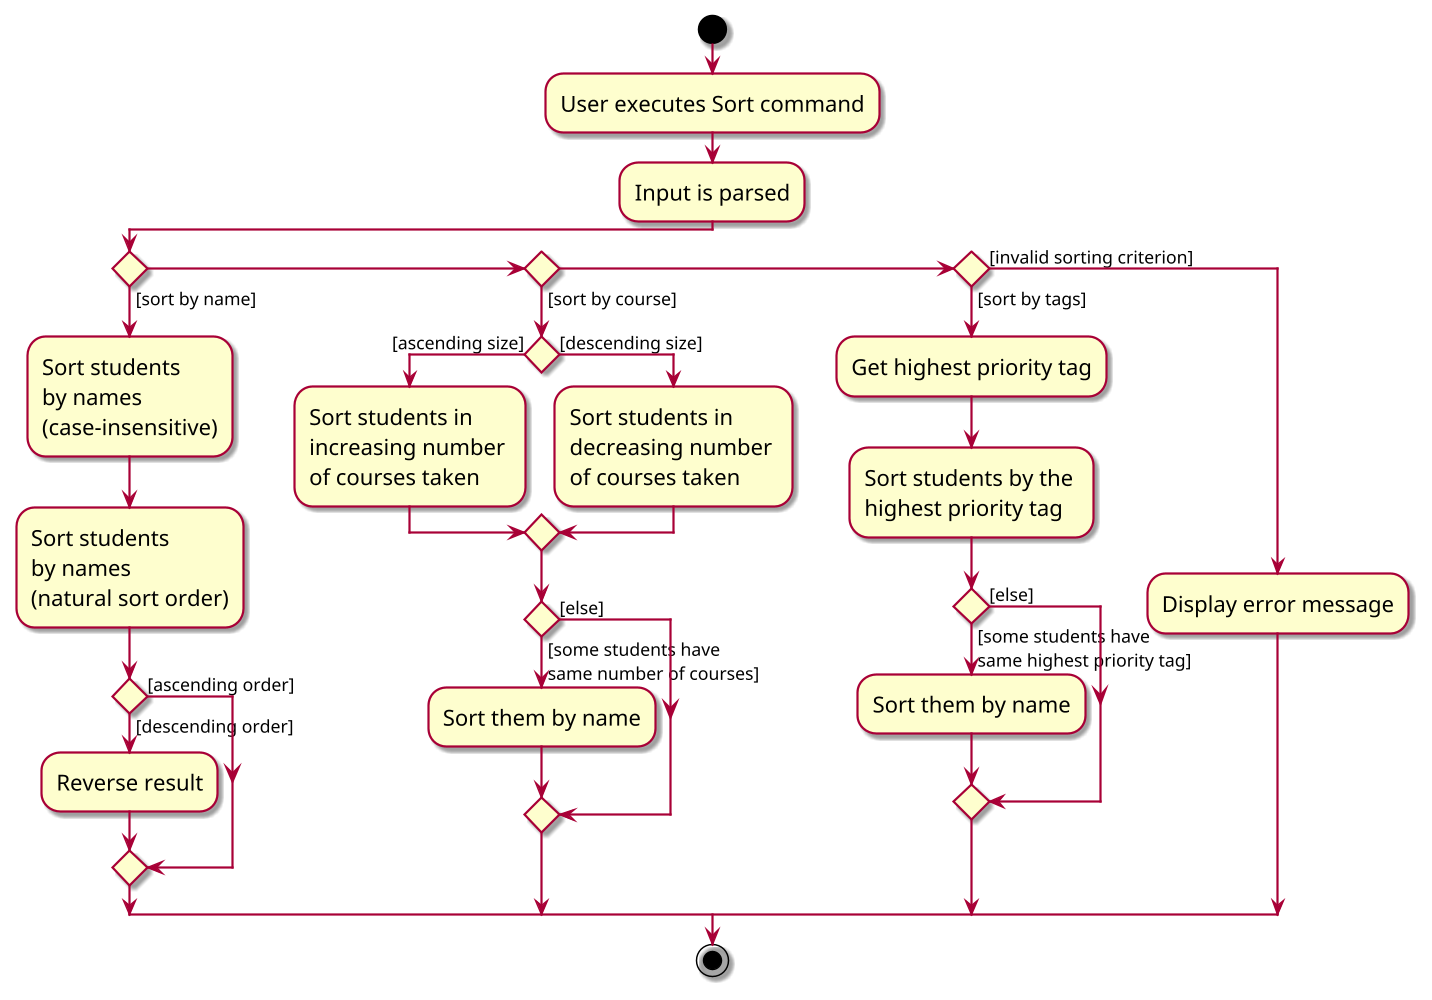 @startuml
skin rose
skinparam ActivityFontSize 15
skinparam ArrowFontSize 12
scale 1000 width
scale 1000 height

start
:User executes Sort command;
:Input is parsed;
  if () then ([sort by name])
    :Sort students \nby names \n(case-insensitive);
    :Sort students \nby names \n(natural sort order);
    if () then ([descending order])
      :Reverse result;
    else ([ascending order])
    endif
  else if () then ([sort by course])
    if () then ([ascending size])
      :Sort students in \nincreasing number \nof courses taken;
    else ([descending size])
      :Sort students in \ndecreasing number \nof courses taken;
    endif
    if () then ([some students have \nsame number of courses])
      :Sort them by name;
    else ([else])
    endif
  else if () then ([sort by tags])
    :Get highest priority tag;
    :Sort students by the \nhighest priority tag;
     if () then ([some students have \nsame highest priority tag])
       :Sort them by name;
     else ([else])
     endif
  else ([invalid sorting criterion])
    :Display error message;
  endif


stop
@enduml
